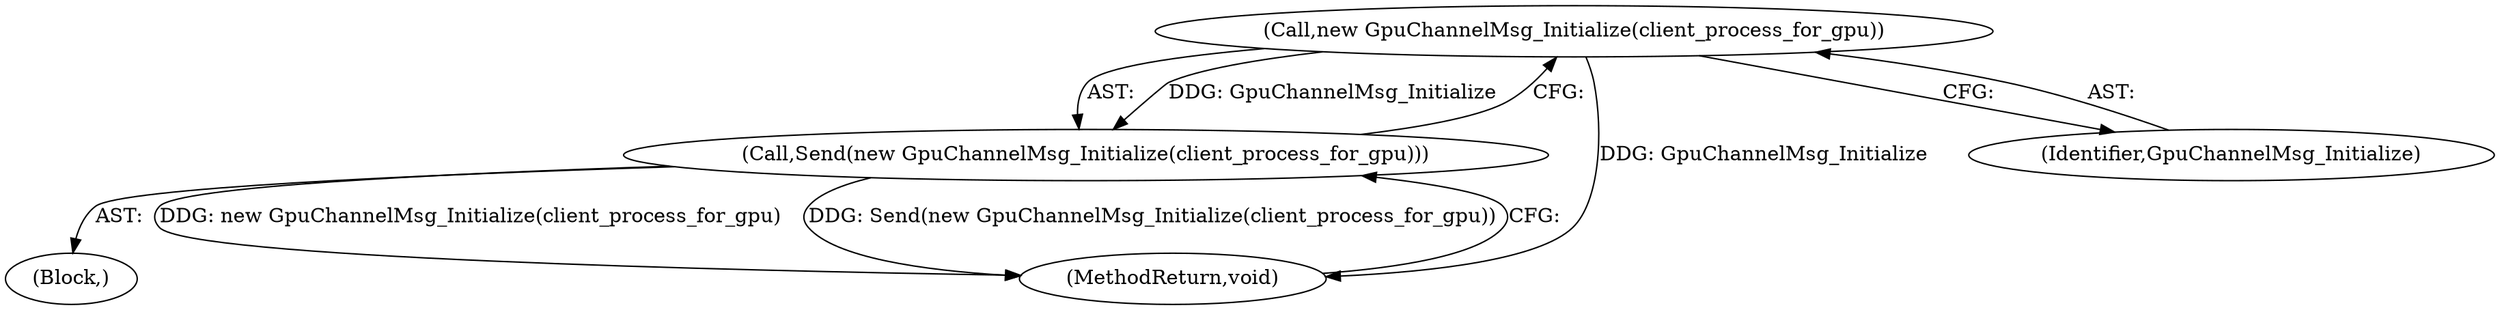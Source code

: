 digraph "1_Chrome_cd0bd79d6ebdb72183e6f0833673464cc10b3600_11@del" {
"1000132" [label="(Call,new GpuChannelMsg_Initialize(client_process_for_gpu))"];
"1000131" [label="(Call,Send(new GpuChannelMsg_Initialize(client_process_for_gpu)))"];
"1000131" [label="(Call,Send(new GpuChannelMsg_Initialize(client_process_for_gpu)))"];
"1000132" [label="(Call,new GpuChannelMsg_Initialize(client_process_for_gpu))"];
"1000103" [label="(Block,)"];
"1000134" [label="(MethodReturn,void)"];
"1000133" [label="(Identifier,GpuChannelMsg_Initialize)"];
"1000132" -> "1000131"  [label="AST: "];
"1000132" -> "1000133"  [label="CFG: "];
"1000133" -> "1000132"  [label="AST: "];
"1000131" -> "1000132"  [label="CFG: "];
"1000132" -> "1000134"  [label="DDG: GpuChannelMsg_Initialize"];
"1000132" -> "1000131"  [label="DDG: GpuChannelMsg_Initialize"];
"1000131" -> "1000103"  [label="AST: "];
"1000134" -> "1000131"  [label="CFG: "];
"1000131" -> "1000134"  [label="DDG: new GpuChannelMsg_Initialize(client_process_for_gpu)"];
"1000131" -> "1000134"  [label="DDG: Send(new GpuChannelMsg_Initialize(client_process_for_gpu))"];
}
